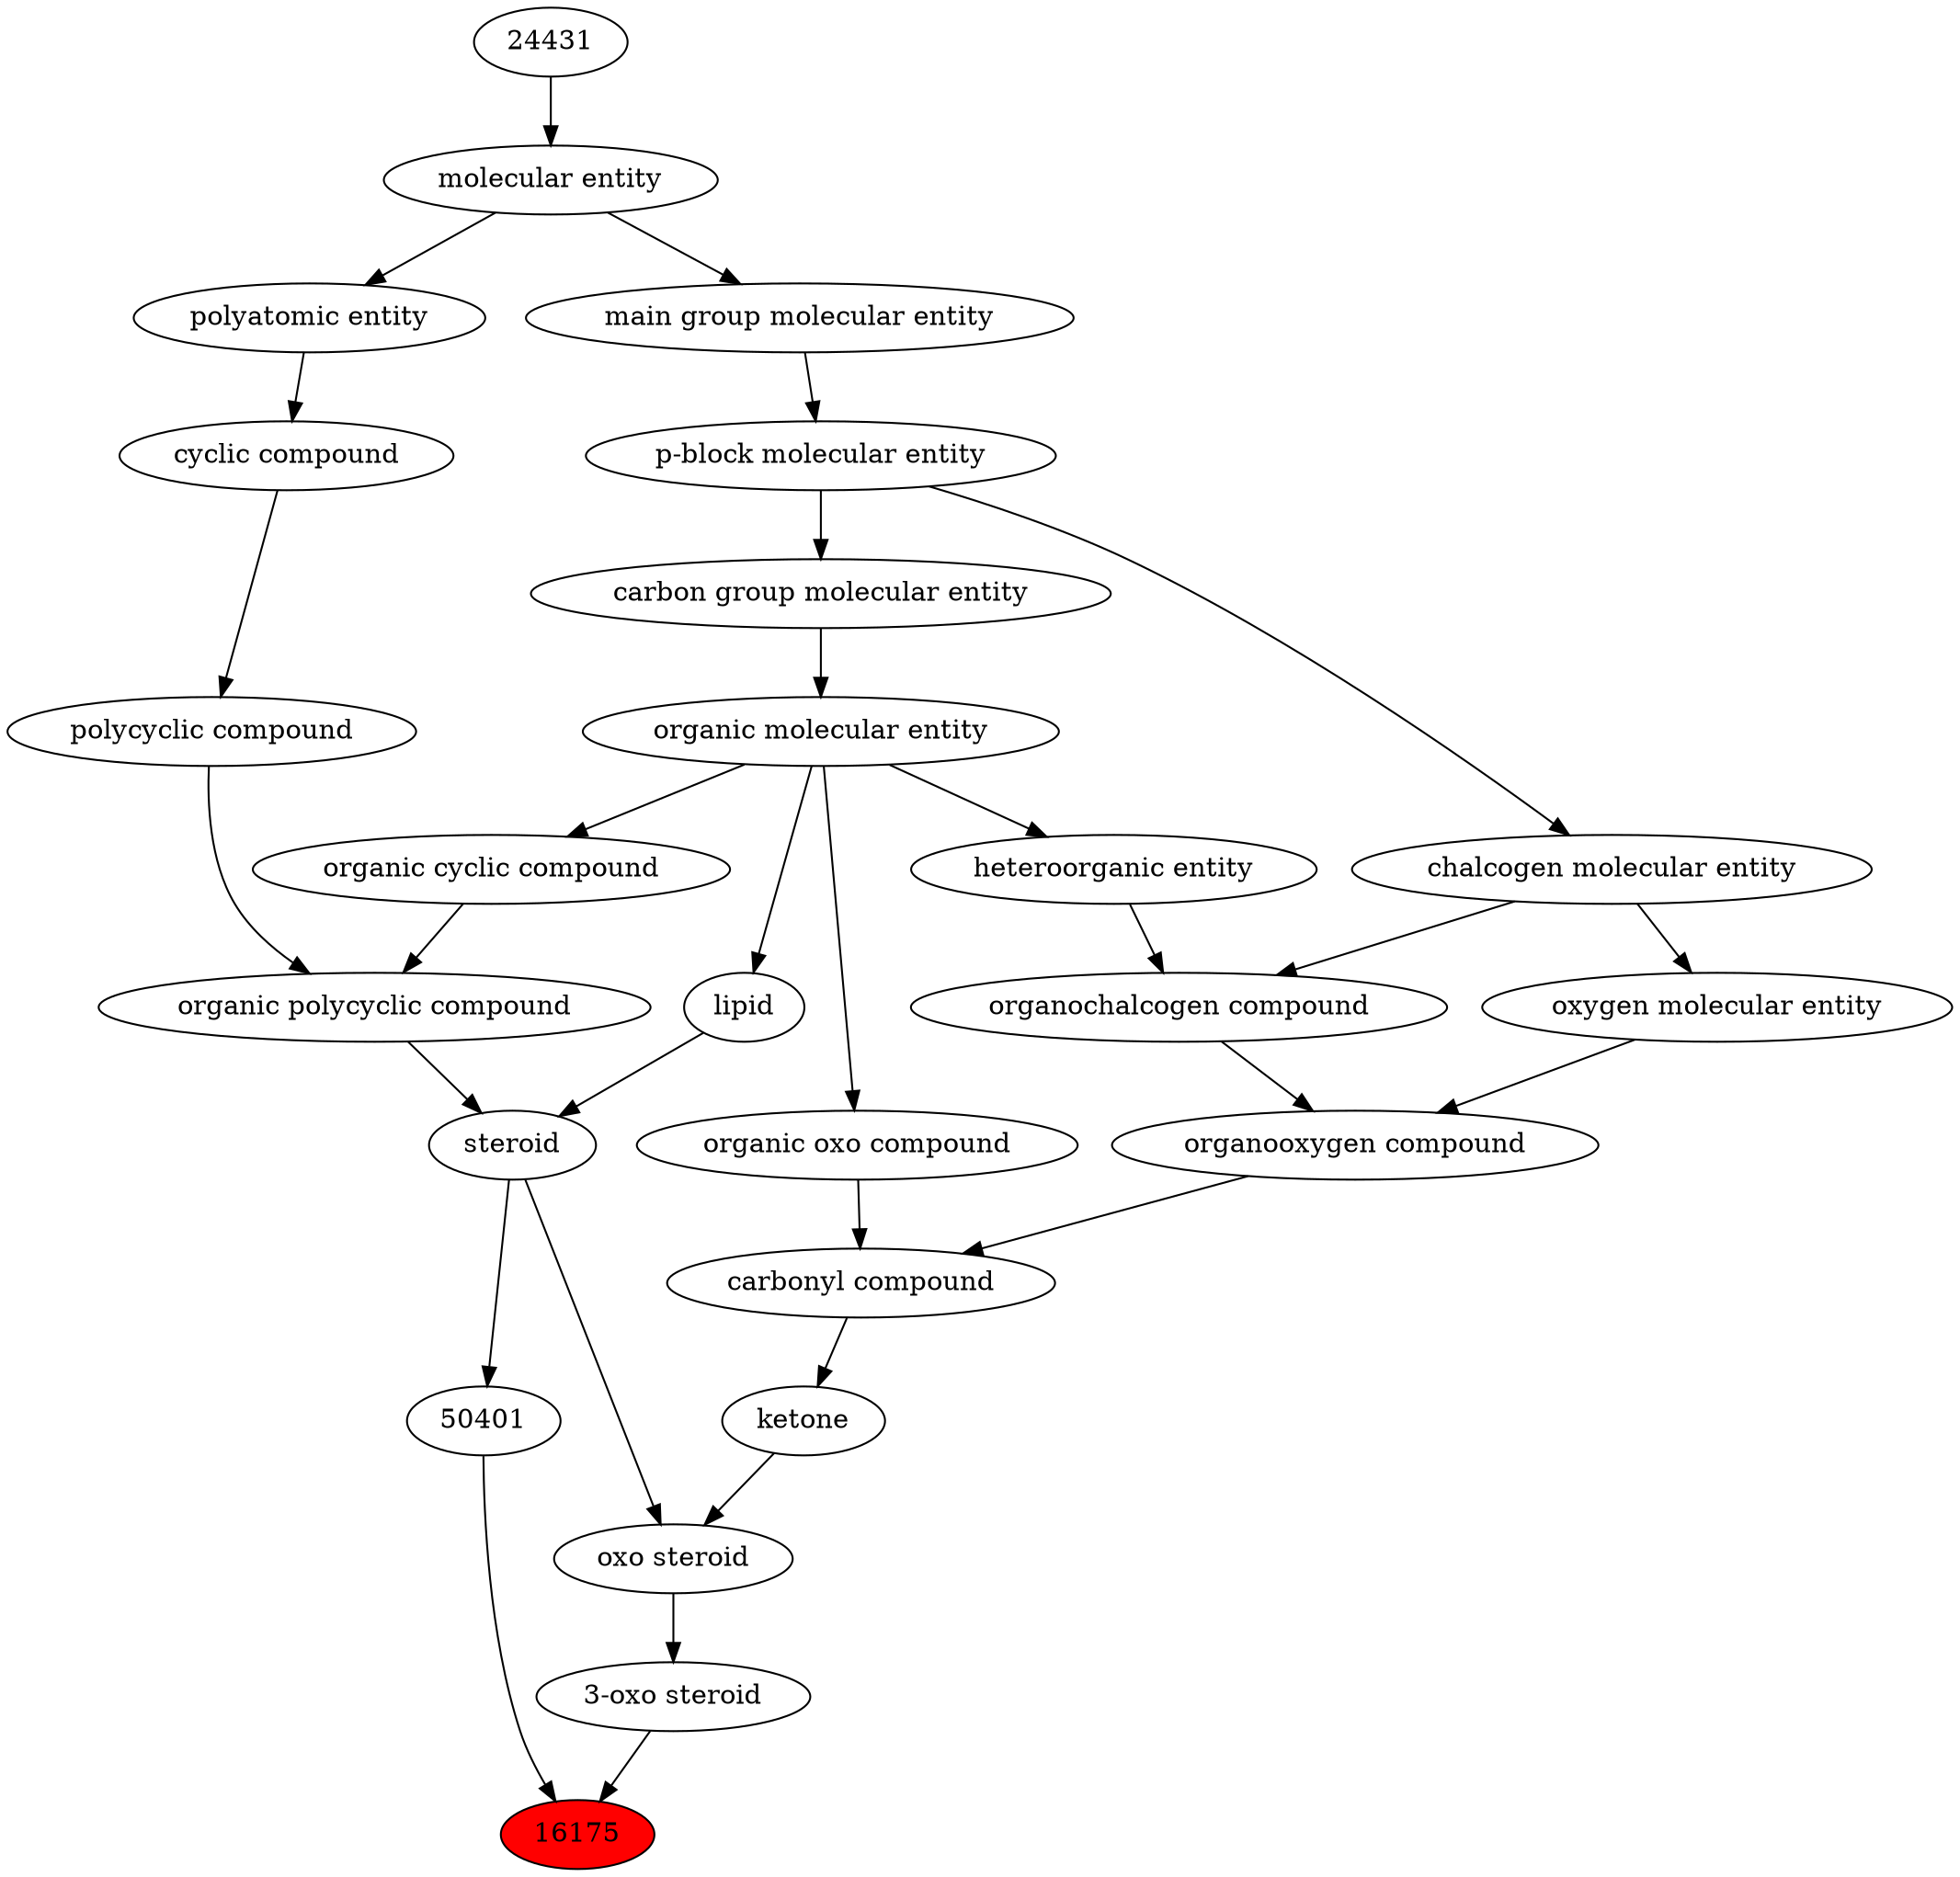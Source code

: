 digraph tree{ 
16175 [label="16175" fillcolor=red style=filled]
47788 -> 16175
50401 -> 16175
47788 [label="3-oxo steroid"]
35789 -> 47788
50401 [label="50401"]
35341 -> 50401
35789 [label="oxo steroid"]
17087 -> 35789
35341 -> 35789
35341 [label="steroid"]
51958 -> 35341
18059 -> 35341
17087 [label="ketone"]
36586 -> 17087
51958 [label="organic polycyclic compound"]
33832 -> 51958
33635 -> 51958
18059 [label="lipid"]
50860 -> 18059
36586 [label="carbonyl compound"]
36587 -> 36586
36963 -> 36586
33832 [label="organic cyclic compound"]
50860 -> 33832
33635 [label="polycyclic compound"]
33595 -> 33635
50860 [label="organic molecular entity"]
33582 -> 50860
36587 [label="organic oxo compound"]
50860 -> 36587
36963 [label="organooxygen compound"]
36962 -> 36963
25806 -> 36963
33595 [label="cyclic compound"]
36357 -> 33595
33582 [label="carbon group molecular entity"]
33675 -> 33582
36962 [label="organochalcogen compound"]
33285 -> 36962
33304 -> 36962
25806 [label="oxygen molecular entity"]
33304 -> 25806
36357 [label="polyatomic entity"]
23367 -> 36357
33675 [label="p-block molecular entity"]
33579 -> 33675
33285 [label="heteroorganic entity"]
50860 -> 33285
33304 [label="chalcogen molecular entity"]
33675 -> 33304
23367 [label="molecular entity"]
24431 -> 23367
33579 [label="main group molecular entity"]
23367 -> 33579
24431 [label="24431"]
}